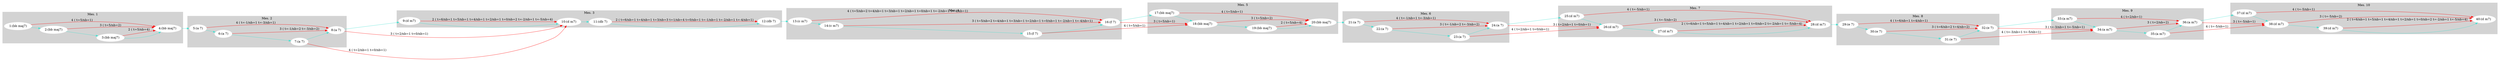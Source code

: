digraph G { 
rankdir=LR 
subgraph cluster0 {
node [style=filled,color=white];
style=filled;
color=lightgrey;
"1:(bb maj7)"; 
"2:(bb maj7)"; 
"3:(bb maj7)"; 
"4:(bb maj7)"; 
label = "Mes. 1"
}
subgraph cluster4 {
node [style=filled,color=white];
style=filled;
color=lightgrey;
"5:(a 7)"; 
"6:(a 7)"; 
"7:(a 7)"; 
"8:(a 7)"; 
label = "Mes. 2"
}
subgraph cluster8 {
node [style=filled,color=white];
style=filled;
color=lightgrey;
"9:(d m7)"; 
"10:(d m7)"; 
"11:(db 7)"; 
"12:(db 7)"; 
label = "Mes. 3"
}
subgraph cluster12 {
node [style=filled,color=white];
style=filled;
color=lightgrey;
"13:(c m7)"; 
"14:(c m7)"; 
"15:(f 7)"; 
"16:(f 7)"; 
label = "Mes. 4"
}
subgraph cluster16 {
node [style=filled,color=white];
style=filled;
color=lightgrey;
"17:(bb maj7)"; 
"18:(bb maj7)"; 
"19:(bb maj7)"; 
"20:(bb maj7)"; 
label = "Mes. 5"
}
subgraph cluster20 {
node [style=filled,color=white];
style=filled;
color=lightgrey;
"21:(a 7)"; 
"22:(a 7)"; 
"23:(a 7)"; 
"24:(a 7)"; 
label = "Mes. 6"
}
subgraph cluster24 {
node [style=filled,color=white];
style=filled;
color=lightgrey;
"25:(d m7)"; 
"26:(d m7)"; 
"27:(d m7)"; 
"28:(d m7)"; 
label = "Mes. 7"
}
subgraph cluster28 {
node [style=filled,color=white];
style=filled;
color=lightgrey;
"29:(e 7)"; 
"30:(e 7)"; 
"31:(e 7)"; 
"32:(e 7)"; 
label = "Mes. 8"
}
subgraph cluster32 {
node [style=filled,color=white];
style=filled;
color=lightgrey;
"33:(a m7)"; 
"34:(a m7)"; 
"35:(a m7)"; 
"36:(a m7)"; 
label = "Mes. 9"
}
subgraph cluster36 {
node [style=filled,color=white];
style=filled;
color=lightgrey;
"37:(d m7)"; 
"38:(d m7)"; 
"39:(d m7)"; 
"40:(d m7)"; 
label = "Mes. 10"
}
"1:(bb maj7)" -> "2:(bb maj7)" [color="turquoise", constraint=true];
"2:(bb maj7)" -> "3:(bb maj7)" [color="turquoise", constraint=true];
"3:(bb maj7)" -> "4:(bb maj7)" [color="turquoise", constraint=true];
"4:(bb maj7)" -> "5:(a 7)" [color="turquoise", constraint=true];
"5:(a 7)" -> "6:(a 7)" [color="turquoise", constraint=true];
"6:(a 7)" -> "7:(a 7)" [color="turquoise", constraint=true];
"7:(a 7)" -> "8:(a 7)" [color="turquoise", constraint=true];
"8:(a 7)" -> "9:(d m7)" [color="turquoise", constraint=true];
"9:(d m7)" -> "10:(d m7)" [color="turquoise", constraint=true];
"10:(d m7)" -> "11:(db 7)" [color="turquoise", constraint=true];
"11:(db 7)" -> "12:(db 7)" [color="turquoise", constraint=true];
"12:(db 7)" -> "13:(c m7)" [color="turquoise", constraint=true];
"13:(c m7)" -> "14:(c m7)" [color="turquoise", constraint=true];
"14:(c m7)" -> "15:(f 7)" [color="turquoise", constraint=true];
"15:(f 7)" -> "16:(f 7)" [color="turquoise", constraint=true];
"16:(f 7)" -> "17:(bb maj7)" [color="turquoise", constraint=true];
"17:(bb maj7)" -> "18:(bb maj7)" [color="turquoise", constraint=true];
"18:(bb maj7)" -> "19:(bb maj7)" [color="turquoise", constraint=true];
"19:(bb maj7)" -> "20:(bb maj7)" [color="turquoise", constraint=true];
"20:(bb maj7)" -> "21:(a 7)" [color="turquoise", constraint=true];
"21:(a 7)" -> "22:(a 7)" [color="turquoise", constraint=true];
"22:(a 7)" -> "23:(a 7)" [color="turquoise", constraint=true];
"23:(a 7)" -> "24:(a 7)" [color="turquoise", constraint=true];
"24:(a 7)" -> "25:(d m7)" [color="turquoise", constraint=true];
"25:(d m7)" -> "26:(d m7)" [color="turquoise", constraint=true];
"26:(d m7)" -> "27:(d m7)" [color="turquoise", constraint=true];
"27:(d m7)" -> "28:(d m7)" [color="turquoise", constraint=true];
"28:(d m7)" -> "29:(e 7)" [color="turquoise", constraint=true];
"29:(e 7)" -> "30:(e 7)" [color="turquoise", constraint=true];
"30:(e 7)" -> "31:(e 7)" [color="turquoise", constraint=true];
"31:(e 7)" -> "32:(e 7)" [color="turquoise", constraint=true];
"32:(e 7)" -> "33:(a m7)" [color="turquoise", constraint=true];
"33:(a m7)" -> "34:(a m7)" [color="turquoise", constraint=true];
"34:(a m7)" -> "35:(a m7)" [color="turquoise", constraint=true];
"35:(a m7)" -> "36:(a m7)" [color="turquoise", constraint=true];
"36:(a m7)" -> "37:(d m7)" [color="turquoise", constraint=true];
"37:(d m7)" -> "38:(d m7)" [color="turquoise", constraint=true];
"38:(d m7)" -> "39:(d m7)" [color="turquoise", constraint=true];
"39:(d m7)" -> "40:(d m7)" [color="turquoise", constraint=true];
"1:(bb maj7)" -> "4:(bb maj7)" [label="4 ( t=5/nb=1)" , color="red", constraint=true, width=0.5];
"2:(bb maj7)" -> "4:(bb maj7)" [label="3 ( t=5/nb=2)" , color="red", constraint=true, width=1.0];
"3:(bb maj7)" -> "4:(bb maj7)" [label="2 ( t=5/nb=4)" , color="red", constraint=true, width=2.0];
"5:(a 7)" -> "8:(a 7)" [label="4 ( t=-1/nb=1 t=-3/nb=1)" , color="red", constraint=true, width=1.0];
"6:(a 7)" -> "8:(a 7)" [label="3 ( t=-1/nb=2 t=-3/nb=2)" , color="red", constraint=true, width=2.0];
"7:(a 7)" -> "10:(d m7)" [label="4 ( t=2/nb=1 t=0/nb=1)" , color="red", constraint=true, width=1.0];
"8:(a 7)" -> "10:(d m7)" [label="3 ( t=2/nb=1 t=0/nb=1)" , color="red", constraint=true, width=1.0];
"9:(d m7)" -> "10:(d m7)" [label="2 ( t=6/nb=1 t=5/nb=1 t=4/nb=1 t=2/nb=1 t=0/nb=2 t=-2/nb=1 t=-5/nb=4)" , color="red", constraint=true, width=5.5];
"11:(db 7)" -> "12:(db 7)" [label="2 ( t=6/nb=1 t=4/nb=1 t=3/nb=3 t=1/nb=4 t=0/nb=1 t=-1/nb=1 t=-2/nb=1 t=-4/nb=1)" , color="red", constraint=true, width=6.5];
"13:(c m7)" -> "16:(f 7)" [label="4 ( t=5/nb=2 t=4/nb=1 t=3/nb=1 t=2/nb=1 t=0/nb=1 t=-2/nb=1 t=-4/nb=1)" , color="red", constraint=true, width=4.0];
"14:(c m7)" -> "16:(f 7)" [label="3 ( t=5/nb=2 t=4/nb=1 t=3/nb=1 t=2/nb=1 t=0/nb=1 t=-2/nb=1 t=-4/nb=1)" , color="red", constraint=true, width=4.0];
"15:(f 7)" -> "18:(bb maj7)" [label="4 ( t=5/nb=1)" , color="red", constraint=true, width=0.5];
"16:(f 7)" -> "18:(bb maj7)" [label="3 ( t=5/nb=1)" , color="red", constraint=true, width=0.5];
"17:(bb maj7)" -> "20:(bb maj7)" [label="4 ( t=5/nb=1)" , color="red", constraint=true, width=0.5];
"18:(bb maj7)" -> "20:(bb maj7)" [label="3 ( t=5/nb=2)" , color="red", constraint=true, width=1.0];
"19:(bb maj7)" -> "20:(bb maj7)" [label="2 ( t=5/nb=4)" , color="red", constraint=true, width=2.0];
"21:(a 7)" -> "24:(a 7)" [label="4 ( t=-1/nb=1 t=-3/nb=1)" , color="red", constraint=true, width=1.0];
"22:(a 7)" -> "24:(a 7)" [label="3 ( t=-1/nb=2 t=-3/nb=2)" , color="red", constraint=true, width=2.0];
"23:(a 7)" -> "26:(d m7)" [label="4 ( t=2/nb=1 t=0/nb=1)" , color="red", constraint=true, width=1.0];
"24:(a 7)" -> "26:(d m7)" [label="3 ( t=2/nb=1 t=0/nb=1)" , color="red", constraint=true, width=1.0];
"25:(d m7)" -> "28:(d m7)" [label="4 ( t=-5/nb=1)" , color="red", constraint=true, width=0.5];
"26:(d m7)" -> "28:(d m7)" [label="3 ( t=-5/nb=2)" , color="red", constraint=true, width=1.0];
"27:(d m7)" -> "28:(d m7)" [label="2 ( t=6/nb=1 t=5/nb=1 t=4/nb=1 t=2/nb=1 t=0/nb=2 t=-2/nb=1 t=-5/nb=4)" , color="red", constraint=true, width=5.5];
"29:(e 7)" -> "32:(e 7)" [label="4 ( t=6/nb=1 t=4/nb=1)" , color="red", constraint=true, width=1.0];
"30:(e 7)" -> "32:(e 7)" [label="3 ( t=6/nb=2 t=4/nb=2)" , color="red", constraint=true, width=2.0];
"31:(e 7)" -> "34:(a m7)" [label="4 ( t=-3/nb=1 t=-5/nb=1)" , color="red", constraint=true, width=1.0];
"32:(e 7)" -> "34:(a m7)" [label="3 ( t=-3/nb=1 t=-5/nb=1)" , color="red", constraint=true, width=1.0];
"33:(a m7)" -> "36:(a m7)" [label="4 ( t=2/nb=1)" , color="red", constraint=true, width=0.5];
"34:(a m7)" -> "36:(a m7)" [label="3 ( t=2/nb=2)" , color="red", constraint=true, width=1.0];
"35:(a m7)" -> "38:(d m7)" [label="4 ( t=-5/nb=1)" , color="red", constraint=true, width=0.5];
"36:(a m7)" -> "38:(d m7)" [label="3 ( t=-5/nb=1)" , color="red", constraint=true, width=0.5];
"37:(d m7)" -> "40:(d m7)" [label="4 ( t=-5/nb=1)" , color="red", constraint=true, width=0.5];
"38:(d m7)" -> "40:(d m7)" [label="3 ( t=-5/nb=2)" , color="red", constraint=true, width=1.0];
"39:(d m7)" -> "40:(d m7)" [label="2 ( t=6/nb=1 t=5/nb=1 t=4/nb=1 t=2/nb=1 t=0/nb=2 t=-2/nb=1 t=-5/nb=4)" , color="red", constraint=true, width=5.5];
}